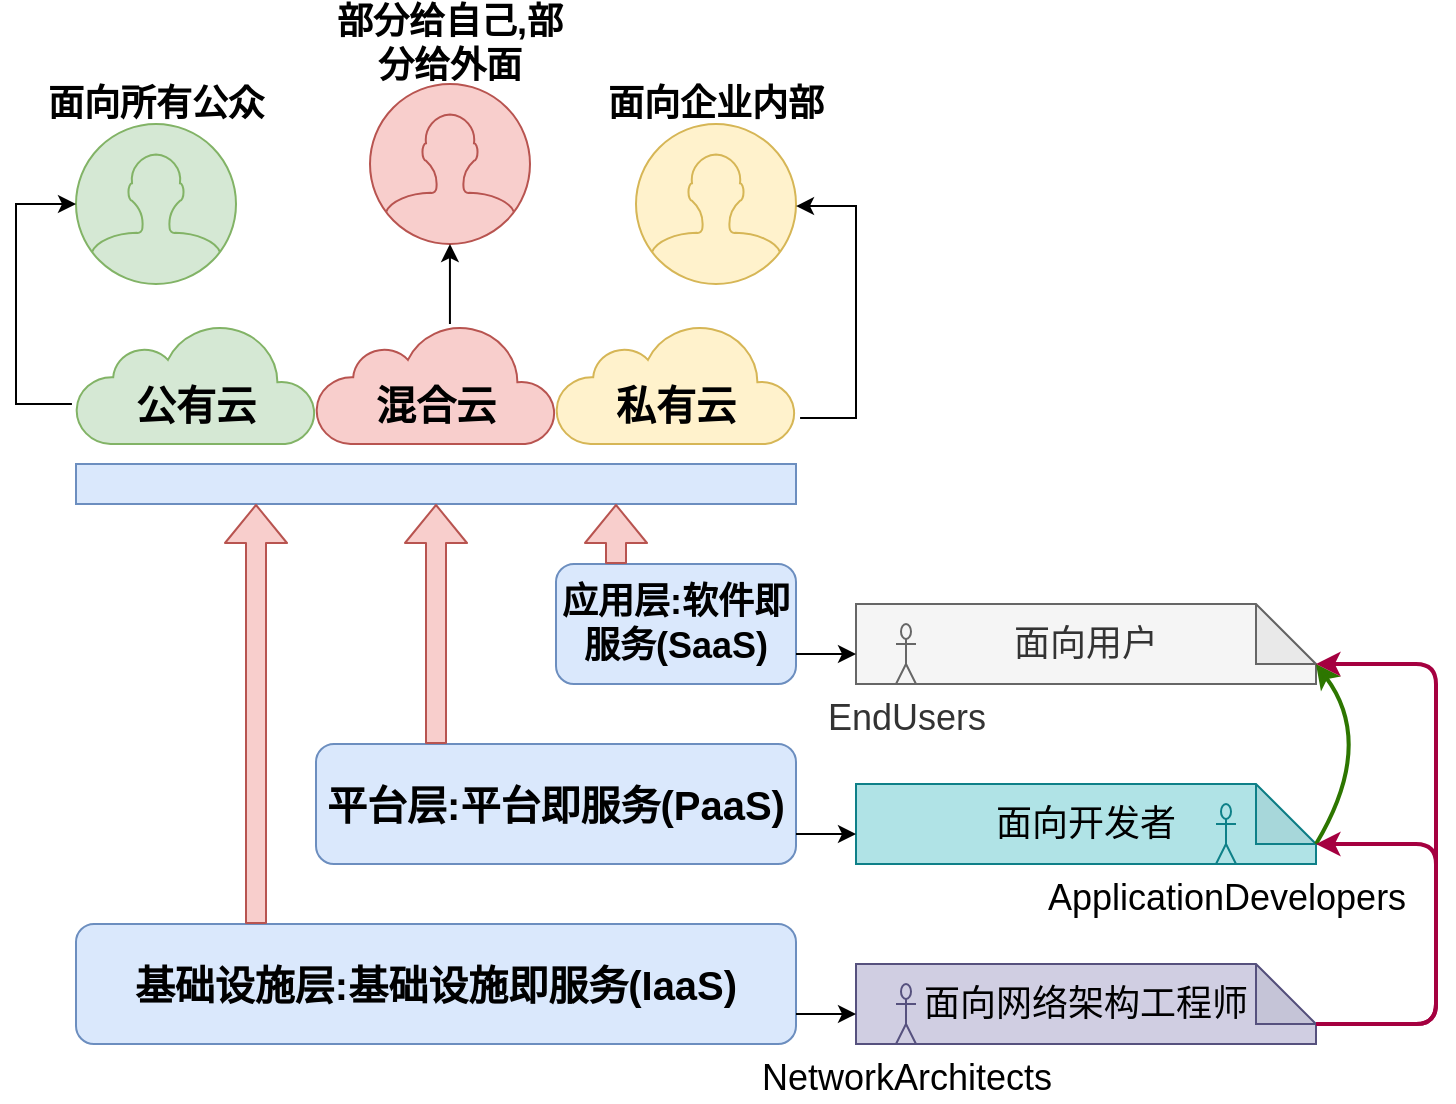 <mxfile version="12.8.1"><diagram id="5PudNtysCQhfVl_dS8h3" name="第 1 页"><mxGraphModel dx="782" dy="499" grid="1" gridSize="10" guides="1" tooltips="1" connect="1" arrows="1" fold="1" page="1" pageScale="1" pageWidth="827" pageHeight="1169" math="0" shadow="0"><root><mxCell id="0"/><mxCell id="1" parent="0"/><mxCell id="yV7NCGZhpHxNapjB9G98-19" value="" style="group" vertex="1" connectable="0" parent="1"><mxGeometry x="90" y="80" width="420" height="520" as="geometry"/></mxCell><mxCell id="jRyg0zwmz3LRRTQVbJDw-2" value="" style="rounded=0;whiteSpace=wrap;html=1;fillColor=#dae8fc;strokeColor=#6c8ebf;strokeWidth=1;fontSize=20;fontStyle=1" parent="yV7NCGZhpHxNapjB9G98-19" vertex="1"><mxGeometry x="30" y="230" width="360" height="20" as="geometry"/></mxCell><mxCell id="jRyg0zwmz3LRRTQVbJDw-3" value="应用层:软件即服务(SaaS)" style="rounded=1;whiteSpace=wrap;html=1;fillColor=#dae8fc;strokeColor=#6c8ebf;strokeWidth=1;fontSize=18;fontStyle=1" parent="yV7NCGZhpHxNapjB9G98-19" vertex="1"><mxGeometry x="270" y="280" width="120" height="60" as="geometry"/></mxCell><mxCell id="jRyg0zwmz3LRRTQVbJDw-4" value="平台层:平台即服务(PaaS)" style="rounded=1;whiteSpace=wrap;html=1;fillColor=#dae8fc;strokeColor=#6c8ebf;strokeWidth=1;fontSize=20;fontStyle=1" parent="yV7NCGZhpHxNapjB9G98-19" vertex="1"><mxGeometry x="150" y="370" width="240" height="60" as="geometry"/></mxCell><mxCell id="jRyg0zwmz3LRRTQVbJDw-5" value="基础设施层:基础设施即服务(IaaS)" style="rounded=1;whiteSpace=wrap;html=1;fillColor=#dae8fc;strokeColor=#6c8ebf;strokeWidth=1;fontSize=20;fontStyle=1" parent="yV7NCGZhpHxNapjB9G98-19" vertex="1"><mxGeometry x="30" y="460" width="360" height="60" as="geometry"/></mxCell><mxCell id="yV7NCGZhpHxNapjB9G98-1" value="" style="shape=flexArrow;endArrow=classic;html=1;exitX=0.25;exitY=0;exitDx=0;exitDy=0;entryX=0.25;entryY=1;entryDx=0;entryDy=0;fillColor=#f8cecc;strokeColor=#b85450;strokeWidth=1;fontSize=20;fontStyle=1" edge="1" parent="yV7NCGZhpHxNapjB9G98-19" source="jRyg0zwmz3LRRTQVbJDw-5" target="jRyg0zwmz3LRRTQVbJDw-2"><mxGeometry width="50" height="50" relative="1" as="geometry"><mxPoint x="100" y="440" as="sourcePoint"/><mxPoint x="150" y="390" as="targetPoint"/></mxGeometry></mxCell><mxCell id="yV7NCGZhpHxNapjB9G98-2" value="" style="shape=flexArrow;endArrow=classic;html=1;exitX=0.25;exitY=0;exitDx=0;exitDy=0;entryX=0.5;entryY=1;entryDx=0;entryDy=0;fillColor=#f8cecc;strokeColor=#b85450;strokeWidth=1;fontSize=20;fontStyle=1" edge="1" parent="yV7NCGZhpHxNapjB9G98-19" source="jRyg0zwmz3LRRTQVbJDw-4" target="jRyg0zwmz3LRRTQVbJDw-2"><mxGeometry width="50" height="50" relative="1" as="geometry"><mxPoint x="210" y="370" as="sourcePoint"/><mxPoint x="260" y="320" as="targetPoint"/></mxGeometry></mxCell><mxCell id="yV7NCGZhpHxNapjB9G98-3" value="" style="shape=flexArrow;endArrow=classic;html=1;exitX=0.25;exitY=0;exitDx=0;exitDy=0;entryX=0.75;entryY=1;entryDx=0;entryDy=0;fillColor=#f8cecc;strokeColor=#b85450;strokeWidth=1;fontSize=20;fontStyle=1" edge="1" parent="yV7NCGZhpHxNapjB9G98-19" source="jRyg0zwmz3LRRTQVbJDw-3" target="jRyg0zwmz3LRRTQVbJDw-2"><mxGeometry width="50" height="50" relative="1" as="geometry"><mxPoint x="150" y="360" as="sourcePoint"/><mxPoint x="200" y="310" as="targetPoint"/></mxGeometry></mxCell><mxCell id="yV7NCGZhpHxNapjB9G98-4" value="" style="html=1;verticalLabelPosition=bottom;align=center;labelBackgroundColor=#ffffff;verticalAlign=top;strokeWidth=1;strokeColor=#b85450;shadow=0;dashed=0;shape=mxgraph.ios7.icons.user;fillColor=#f8cecc;fontSize=20;fontStyle=1" vertex="1" parent="yV7NCGZhpHxNapjB9G98-19"><mxGeometry x="177" y="40" width="80" height="80" as="geometry"/></mxCell><mxCell id="yV7NCGZhpHxNapjB9G98-5" value="" style="html=1;verticalLabelPosition=bottom;align=center;labelBackgroundColor=#ffffff;verticalAlign=top;strokeWidth=1;strokeColor=#d6b656;shadow=0;dashed=0;shape=mxgraph.ios7.icons.cloud;fillColor=#fff2cc;fontSize=20;fontStyle=1" vertex="1" parent="yV7NCGZhpHxNapjB9G98-19"><mxGeometry x="270" y="160" width="120" height="60" as="geometry"/></mxCell><mxCell id="yV7NCGZhpHxNapjB9G98-6" value="" style="html=1;verticalLabelPosition=bottom;align=center;labelBackgroundColor=#ffffff;verticalAlign=top;strokeWidth=1;strokeColor=#b85450;shadow=0;dashed=0;shape=mxgraph.ios7.icons.cloud;fillColor=#f8cecc;fontSize=20;fontStyle=1" vertex="1" parent="yV7NCGZhpHxNapjB9G98-19"><mxGeometry x="150" y="160" width="120" height="60" as="geometry"/></mxCell><mxCell id="yV7NCGZhpHxNapjB9G98-7" value="" style="html=1;verticalLabelPosition=bottom;align=center;labelBackgroundColor=#ffffff;verticalAlign=top;strokeWidth=1;strokeColor=#82b366;shadow=0;dashed=0;shape=mxgraph.ios7.icons.cloud;fillColor=#d5e8d4;fontSize=20;fontStyle=1" vertex="1" parent="yV7NCGZhpHxNapjB9G98-19"><mxGeometry x="30" y="160" width="120" height="60" as="geometry"/></mxCell><mxCell id="yV7NCGZhpHxNapjB9G98-8" value="" style="html=1;verticalLabelPosition=bottom;align=center;labelBackgroundColor=#ffffff;verticalAlign=top;strokeWidth=1;strokeColor=#82b366;shadow=0;dashed=0;shape=mxgraph.ios7.icons.user;fillColor=#d5e8d4;fontSize=20;fontStyle=1" vertex="1" parent="yV7NCGZhpHxNapjB9G98-19"><mxGeometry x="30" y="60" width="80" height="80" as="geometry"/></mxCell><mxCell id="yV7NCGZhpHxNapjB9G98-9" value="" style="html=1;verticalLabelPosition=bottom;align=center;labelBackgroundColor=#ffffff;verticalAlign=top;strokeWidth=1;strokeColor=#d6b656;shadow=0;dashed=0;shape=mxgraph.ios7.icons.user;fillColor=#fff2cc;fontSize=20;fontStyle=1" vertex="1" parent="yV7NCGZhpHxNapjB9G98-19"><mxGeometry x="310" y="60" width="80" height="80" as="geometry"/></mxCell><mxCell id="yV7NCGZhpHxNapjB9G98-10" value="" style="endArrow=classic;html=1;exitX=0.558;exitY=0;exitDx=0;exitDy=0;exitPerimeter=0;strokeWidth=1;fontSize=20;fontStyle=1" edge="1" parent="yV7NCGZhpHxNapjB9G98-19" source="yV7NCGZhpHxNapjB9G98-6" target="yV7NCGZhpHxNapjB9G98-4"><mxGeometry width="50" height="50" relative="1" as="geometry"><mxPoint x="270" y="310" as="sourcePoint"/><mxPoint x="320" y="260" as="targetPoint"/></mxGeometry></mxCell><mxCell id="yV7NCGZhpHxNapjB9G98-11" value="" style="endArrow=classic;html=1;exitX=-0.017;exitY=0.667;exitDx=0;exitDy=0;exitPerimeter=0;entryX=0;entryY=0.5;entryDx=0;entryDy=0;entryPerimeter=0;rounded=0;strokeWidth=1;fontSize=20;fontStyle=1" edge="1" parent="yV7NCGZhpHxNapjB9G98-19" source="yV7NCGZhpHxNapjB9G98-7" target="yV7NCGZhpHxNapjB9G98-8"><mxGeometry width="50" height="50" relative="1" as="geometry"><mxPoint y="200" as="sourcePoint"/><mxPoint x="50" y="150" as="targetPoint"/><Array as="points"><mxPoint y="200"/><mxPoint y="100"/></Array></mxGeometry></mxCell><mxCell id="yV7NCGZhpHxNapjB9G98-12" value="" style="endArrow=classic;html=1;exitX=1.017;exitY=0.783;exitDx=0;exitDy=0;exitPerimeter=0;entryX=1;entryY=0.513;entryDx=0;entryDy=0;entryPerimeter=0;rounded=0;strokeWidth=1;fontSize=20;fontStyle=1" edge="1" parent="yV7NCGZhpHxNapjB9G98-19" source="yV7NCGZhpHxNapjB9G98-5" target="yV7NCGZhpHxNapjB9G98-9"><mxGeometry width="50" height="50" relative="1" as="geometry"><mxPoint x="27.96" y="210.02" as="sourcePoint"/><mxPoint x="30" y="110" as="targetPoint"/><Array as="points"><mxPoint x="420" y="207"/><mxPoint x="420" y="101"/></Array></mxGeometry></mxCell><mxCell id="yV7NCGZhpHxNapjB9G98-13" value="公有云" style="text;html=1;strokeColor=none;fillColor=none;align=center;verticalAlign=middle;whiteSpace=wrap;rounded=0;strokeWidth=1;fontSize=20;fontStyle=1" vertex="1" parent="yV7NCGZhpHxNapjB9G98-19"><mxGeometry x="30" y="190" width="120" height="20" as="geometry"/></mxCell><mxCell id="yV7NCGZhpHxNapjB9G98-14" value="混合云" style="text;html=1;strokeColor=none;fillColor=none;align=center;verticalAlign=middle;whiteSpace=wrap;rounded=0;strokeWidth=1;fontSize=20;fontStyle=1" vertex="1" parent="yV7NCGZhpHxNapjB9G98-19"><mxGeometry x="150" y="190" width="120" height="20" as="geometry"/></mxCell><mxCell id="yV7NCGZhpHxNapjB9G98-15" value="私有云" style="text;html=1;strokeColor=none;fillColor=none;align=center;verticalAlign=middle;whiteSpace=wrap;rounded=0;strokeWidth=1;fontSize=20;fontStyle=1" vertex="1" parent="yV7NCGZhpHxNapjB9G98-19"><mxGeometry x="270" y="190" width="120" height="20" as="geometry"/></mxCell><mxCell id="yV7NCGZhpHxNapjB9G98-16" value="面向所有公众" style="text;html=1;strokeColor=none;fillColor=none;align=center;verticalAlign=middle;whiteSpace=wrap;rounded=0;strokeWidth=1;fontSize=18;fontStyle=1" vertex="1" parent="yV7NCGZhpHxNapjB9G98-19"><mxGeometry x="10" y="40" width="120" height="20" as="geometry"/></mxCell><mxCell id="yV7NCGZhpHxNapjB9G98-17" value="部分给自己,部分给外面" style="text;html=1;strokeColor=none;fillColor=none;align=center;verticalAlign=middle;whiteSpace=wrap;rounded=0;strokeWidth=1;fontSize=18;fontStyle=1" vertex="1" parent="yV7NCGZhpHxNapjB9G98-19"><mxGeometry x="157" width="120" height="40" as="geometry"/></mxCell><mxCell id="yV7NCGZhpHxNapjB9G98-18" value="面向企业内部" style="text;html=1;strokeColor=none;fillColor=none;align=center;verticalAlign=middle;whiteSpace=wrap;rounded=0;strokeWidth=1;fontSize=18;fontStyle=1" vertex="1" parent="yV7NCGZhpHxNapjB9G98-19"><mxGeometry x="290" y="40" width="120" height="20" as="geometry"/></mxCell><mxCell id="yV7NCGZhpHxNapjB9G98-20" value="面向用户" style="shape=note;whiteSpace=wrap;html=1;backgroundOutline=1;darkOpacity=0.05;strokeWidth=1;fontSize=18;fillColor=#f5f5f5;strokeColor=#666666;fontColor=#333333;" vertex="1" parent="1"><mxGeometry x="510" y="380" width="230" height="40" as="geometry"/></mxCell><mxCell id="yV7NCGZhpHxNapjB9G98-21" value="面向网络架构工程师" style="shape=note;whiteSpace=wrap;html=1;backgroundOutline=1;darkOpacity=0.05;strokeWidth=1;fontSize=18;fillColor=#d0cee2;strokeColor=#56517e;" vertex="1" parent="1"><mxGeometry x="510" y="560" width="230" height="40" as="geometry"/></mxCell><mxCell id="yV7NCGZhpHxNapjB9G98-22" value="面向开发者" style="shape=note;whiteSpace=wrap;html=1;backgroundOutline=1;darkOpacity=0.05;strokeWidth=1;fontSize=18;fillColor=#b0e3e6;strokeColor=#0e8088;" vertex="1" parent="1"><mxGeometry x="510" y="470" width="230" height="40" as="geometry"/></mxCell><mxCell id="yV7NCGZhpHxNapjB9G98-23" value="EndUsers" style="shape=umlActor;verticalLabelPosition=bottom;labelBackgroundColor=#ffffff;verticalAlign=top;html=1;outlineConnect=0;strokeWidth=1;fontSize=18;fillColor=#f5f5f5;strokeColor=#666666;fontColor=#333333;" vertex="1" parent="1"><mxGeometry x="530" y="390" width="10" height="30" as="geometry"/></mxCell><mxCell id="yV7NCGZhpHxNapjB9G98-24" value="NetworkArchitects" style="shape=umlActor;verticalLabelPosition=bottom;labelBackgroundColor=#ffffff;verticalAlign=top;html=1;outlineConnect=0;strokeWidth=1;fontSize=18;fillColor=#d0cee2;strokeColor=#56517e;" vertex="1" parent="1"><mxGeometry x="530" y="570" width="10" height="30" as="geometry"/></mxCell><mxCell id="yV7NCGZhpHxNapjB9G98-25" value="ApplicationDevelopers" style="shape=umlActor;verticalLabelPosition=bottom;labelBackgroundColor=#ffffff;verticalAlign=top;html=1;outlineConnect=0;strokeWidth=1;fontSize=18;fillColor=#b0e3e6;strokeColor=#0e8088;" vertex="1" parent="1"><mxGeometry x="690" y="480" width="10" height="30" as="geometry"/></mxCell><mxCell id="yV7NCGZhpHxNapjB9G98-35" style="edgeStyle=orthogonalEdgeStyle;rounded=0;orthogonalLoop=1;jettySize=auto;html=1;exitX=1;exitY=0.75;exitDx=0;exitDy=0;strokeWidth=1;fontSize=18;" edge="1" parent="1" source="jRyg0zwmz3LRRTQVbJDw-3"><mxGeometry relative="1" as="geometry"><mxPoint x="510" y="405" as="targetPoint"/></mxGeometry></mxCell><mxCell id="yV7NCGZhpHxNapjB9G98-36" style="edgeStyle=orthogonalEdgeStyle;rounded=0;orthogonalLoop=1;jettySize=auto;html=1;exitX=1;exitY=0.75;exitDx=0;exitDy=0;strokeWidth=1;fontSize=18;" edge="1" parent="1" source="jRyg0zwmz3LRRTQVbJDw-4"><mxGeometry relative="1" as="geometry"><mxPoint x="510" y="495" as="targetPoint"/></mxGeometry></mxCell><mxCell id="yV7NCGZhpHxNapjB9G98-38" style="edgeStyle=orthogonalEdgeStyle;rounded=0;orthogonalLoop=1;jettySize=auto;html=1;exitX=1;exitY=0.75;exitDx=0;exitDy=0;strokeWidth=1;fontSize=18;" edge="1" parent="1" source="jRyg0zwmz3LRRTQVbJDw-5"><mxGeometry relative="1" as="geometry"><mxPoint x="510" y="585" as="targetPoint"/></mxGeometry></mxCell><mxCell id="yV7NCGZhpHxNapjB9G98-42" value="" style="endArrow=classic;html=1;strokeWidth=2;fontSize=18;exitX=0;exitY=0;exitDx=230;exitDy=30;exitPerimeter=0;entryX=0;entryY=0;entryDx=230;entryDy=30;entryPerimeter=0;curved=1;fillColor=#60a917;strokeColor=#2D7600;" edge="1" parent="1" source="yV7NCGZhpHxNapjB9G98-22" target="yV7NCGZhpHxNapjB9G98-20"><mxGeometry width="50" height="50" relative="1" as="geometry"><mxPoint x="680" y="510" as="sourcePoint"/><mxPoint x="730" y="460" as="targetPoint"/><Array as="points"><mxPoint x="770" y="450"/></Array></mxGeometry></mxCell><mxCell id="yV7NCGZhpHxNapjB9G98-43" value="" style="group;fontStyle=0" vertex="1" connectable="0" parent="1"><mxGeometry x="800" y="410" height="180" as="geometry"/></mxCell><mxCell id="yV7NCGZhpHxNapjB9G98-40" value="" style="endArrow=classic;html=1;strokeWidth=2;fontSize=18;exitX=0;exitY=0;exitDx=230;exitDy=30;exitPerimeter=0;entryX=0;entryY=0;entryDx=230;entryDy=30;entryPerimeter=0;rounded=1;fillColor=#d80073;strokeColor=#A50040;" edge="1" parent="yV7NCGZhpHxNapjB9G98-43" source="yV7NCGZhpHxNapjB9G98-21" target="yV7NCGZhpHxNapjB9G98-20"><mxGeometry width="50" height="50" relative="1" as="geometry"><mxPoint x="-20" y="210" as="sourcePoint"/><mxPoint x="30" y="160" as="targetPoint"/><Array as="points"><mxPoint y="180"/><mxPoint/></Array></mxGeometry></mxCell><mxCell id="yV7NCGZhpHxNapjB9G98-41" value="" style="endArrow=classic;html=1;strokeWidth=2;fontSize=18;rounded=1;fillColor=#d80073;strokeColor=#A50040;" edge="1" parent="yV7NCGZhpHxNapjB9G98-43"><mxGeometry width="50" height="50" relative="1" as="geometry"><mxPoint x="-60" y="180" as="sourcePoint"/><mxPoint x="-60" y="90" as="targetPoint"/><Array as="points"><mxPoint y="180"/><mxPoint y="90"/></Array></mxGeometry></mxCell></root></mxGraphModel></diagram></mxfile>